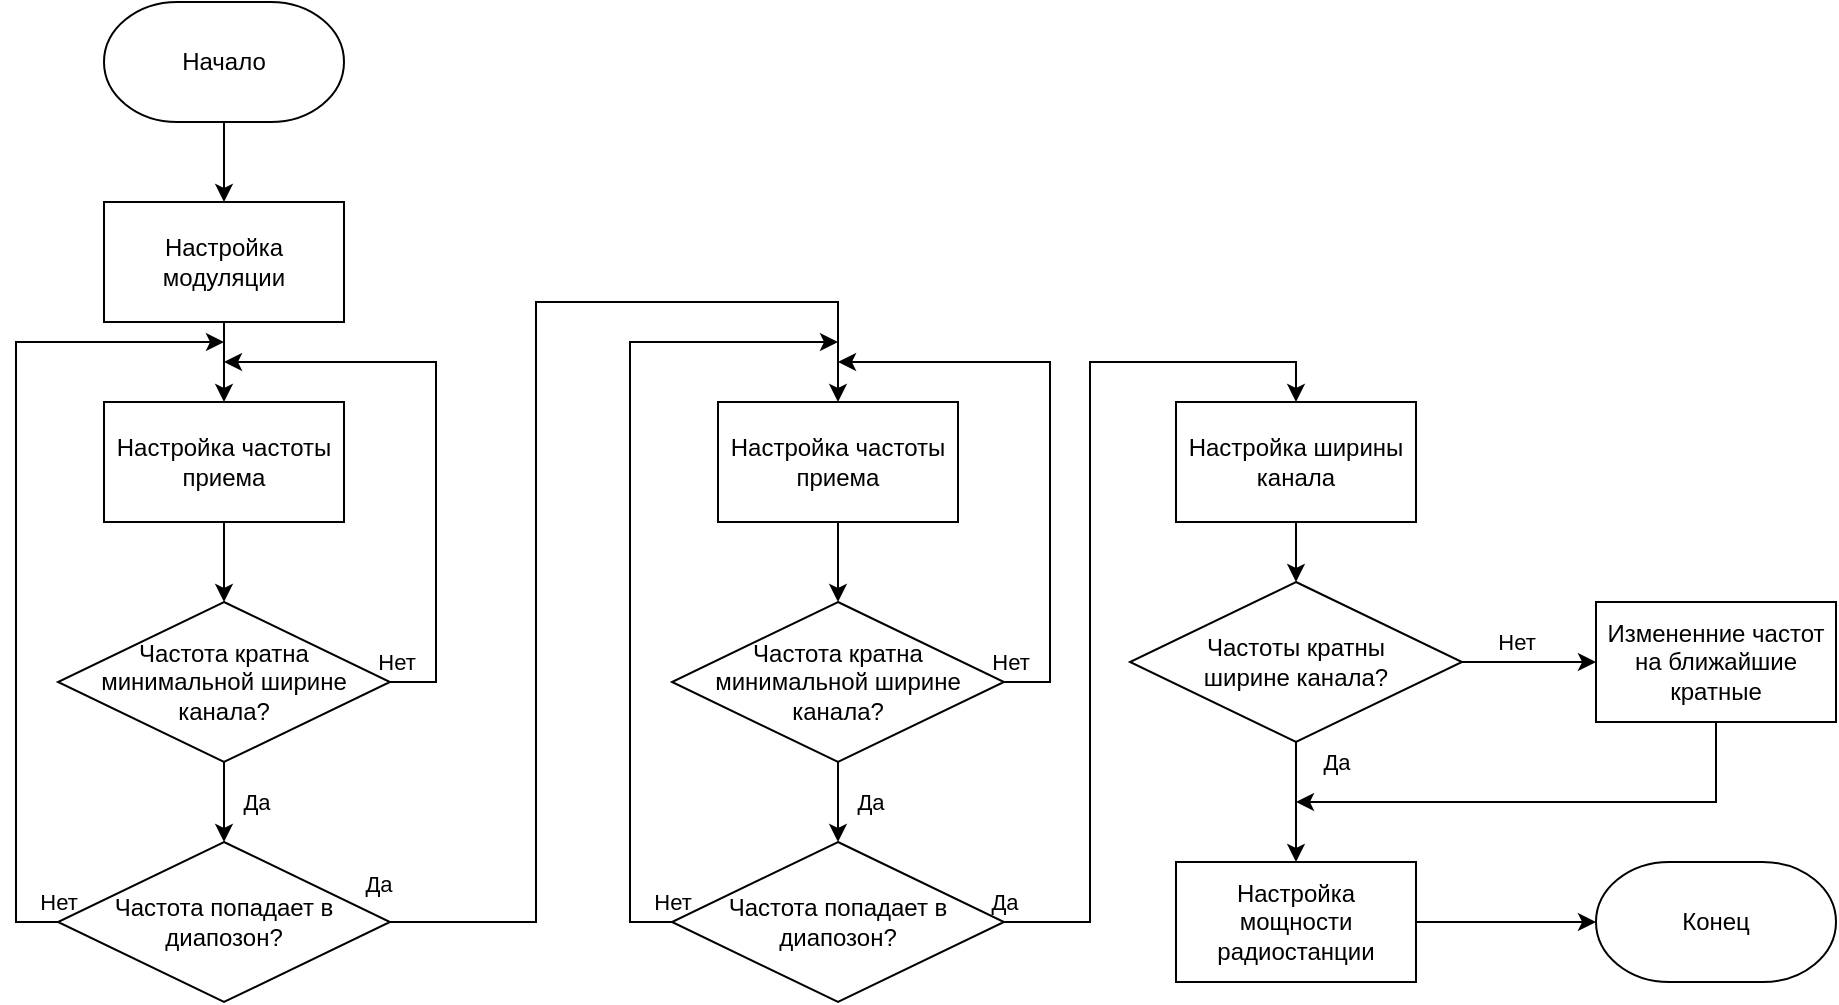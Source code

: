 <mxfile version="13.1.14" type="device"><diagram id="4kLm-xKEMjATZRyCGXiA" name="Страница 1"><mxGraphModel dx="1422" dy="884" grid="1" gridSize="10" guides="1" tooltips="1" connect="1" arrows="1" fold="1" page="1" pageScale="1" pageWidth="827" pageHeight="1169" math="0" shadow="0"><root><mxCell id="0"/><mxCell id="1" parent="0"/><mxCell id="vQ9AFR7BzI-gGagi1ahH-3" value="" style="edgeStyle=orthogonalEdgeStyle;rounded=0;orthogonalLoop=1;jettySize=auto;html=1;" edge="1" parent="1" source="vQ9AFR7BzI-gGagi1ahH-1" target="vQ9AFR7BzI-gGagi1ahH-2"><mxGeometry relative="1" as="geometry"/></mxCell><mxCell id="vQ9AFR7BzI-gGagi1ahH-1" value="Начало" style="strokeWidth=1;html=1;shape=mxgraph.flowchart.terminator;whiteSpace=wrap;" vertex="1" parent="1"><mxGeometry x="164" y="30" width="120" height="60" as="geometry"/></mxCell><mxCell id="vQ9AFR7BzI-gGagi1ahH-5" value="" style="edgeStyle=orthogonalEdgeStyle;rounded=0;orthogonalLoop=1;jettySize=auto;html=1;" edge="1" parent="1" source="vQ9AFR7BzI-gGagi1ahH-2" target="vQ9AFR7BzI-gGagi1ahH-4"><mxGeometry relative="1" as="geometry"/></mxCell><mxCell id="vQ9AFR7BzI-gGagi1ahH-2" value="Настройка модуляции" style="rounded=0;whiteSpace=wrap;html=1;strokeWidth=1;" vertex="1" parent="1"><mxGeometry x="164" y="130" width="120" height="60" as="geometry"/></mxCell><mxCell id="vQ9AFR7BzI-gGagi1ahH-7" value="" style="edgeStyle=orthogonalEdgeStyle;rounded=0;orthogonalLoop=1;jettySize=auto;html=1;" edge="1" parent="1" source="vQ9AFR7BzI-gGagi1ahH-4"><mxGeometry relative="1" as="geometry"><mxPoint x="224" y="330" as="targetPoint"/></mxGeometry></mxCell><mxCell id="vQ9AFR7BzI-gGagi1ahH-4" value="Настройка частоты приема" style="rounded=0;whiteSpace=wrap;html=1;strokeWidth=1;" vertex="1" parent="1"><mxGeometry x="164" y="230" width="120" height="60" as="geometry"/></mxCell><mxCell id="vQ9AFR7BzI-gGagi1ahH-10" value="Да" style="edgeStyle=orthogonalEdgeStyle;rounded=0;orthogonalLoop=1;jettySize=auto;html=1;" edge="1" parent="1" source="vQ9AFR7BzI-gGagi1ahH-8" target="vQ9AFR7BzI-gGagi1ahH-9"><mxGeometry y="16" relative="1" as="geometry"><mxPoint as="offset"/></mxGeometry></mxCell><mxCell id="vQ9AFR7BzI-gGagi1ahH-11" value="Нет" style="edgeStyle=orthogonalEdgeStyle;rounded=0;orthogonalLoop=1;jettySize=auto;html=1;" edge="1" parent="1" source="vQ9AFR7BzI-gGagi1ahH-8"><mxGeometry x="-0.772" y="20" relative="1" as="geometry"><mxPoint x="224" y="210" as="targetPoint"/><Array as="points"><mxPoint x="330" y="370"/><mxPoint x="330" y="210"/></Array><mxPoint as="offset"/></mxGeometry></mxCell><mxCell id="vQ9AFR7BzI-gGagi1ahH-8" value="Частота кратна минимальной ширине канала?" style="rhombus;whiteSpace=wrap;html=1;strokeWidth=1;" vertex="1" parent="1"><mxGeometry x="141" y="330" width="166" height="80" as="geometry"/></mxCell><mxCell id="vQ9AFR7BzI-gGagi1ahH-12" value="Нет" style="edgeStyle=orthogonalEdgeStyle;rounded=0;orthogonalLoop=1;jettySize=auto;html=1;" edge="1" parent="1" source="vQ9AFR7BzI-gGagi1ahH-9"><mxGeometry x="-0.851" y="-21" relative="1" as="geometry"><mxPoint x="224" y="200" as="targetPoint"/><Array as="points"><mxPoint x="120" y="490"/><mxPoint x="120" y="200"/></Array><mxPoint as="offset"/></mxGeometry></mxCell><mxCell id="vQ9AFR7BzI-gGagi1ahH-29" value="Да" style="edgeStyle=orthogonalEdgeStyle;rounded=0;orthogonalLoop=1;jettySize=auto;html=1;entryX=0.5;entryY=0;entryDx=0;entryDy=0;" edge="1" parent="1" source="vQ9AFR7BzI-gGagi1ahH-9" target="vQ9AFR7BzI-gGagi1ahH-23"><mxGeometry x="-0.685" y="79" relative="1" as="geometry"><Array as="points"><mxPoint x="380" y="490"/><mxPoint x="380" y="180"/><mxPoint x="531" y="180"/></Array><mxPoint as="offset"/></mxGeometry></mxCell><mxCell id="vQ9AFR7BzI-gGagi1ahH-9" value="Частота попадает в диапозон?" style="rhombus;whiteSpace=wrap;html=1;strokeWidth=1;" vertex="1" parent="1"><mxGeometry x="141" y="450" width="166" height="80" as="geometry"/></mxCell><mxCell id="vQ9AFR7BzI-gGagi1ahH-22" value="" style="edgeStyle=orthogonalEdgeStyle;rounded=0;orthogonalLoop=1;jettySize=auto;html=1;" edge="1" parent="1" source="vQ9AFR7BzI-gGagi1ahH-23"><mxGeometry relative="1" as="geometry"><mxPoint x="531" y="330" as="targetPoint"/></mxGeometry></mxCell><mxCell id="vQ9AFR7BzI-gGagi1ahH-23" value="Настройка частоты приема" style="rounded=0;whiteSpace=wrap;html=1;strokeWidth=1;" vertex="1" parent="1"><mxGeometry x="471" y="230" width="120" height="60" as="geometry"/></mxCell><mxCell id="vQ9AFR7BzI-gGagi1ahH-24" value="Да" style="edgeStyle=orthogonalEdgeStyle;rounded=0;orthogonalLoop=1;jettySize=auto;html=1;" edge="1" parent="1" source="vQ9AFR7BzI-gGagi1ahH-26" target="vQ9AFR7BzI-gGagi1ahH-28"><mxGeometry y="16" relative="1" as="geometry"><mxPoint as="offset"/></mxGeometry></mxCell><mxCell id="vQ9AFR7BzI-gGagi1ahH-25" value="Нет" style="edgeStyle=orthogonalEdgeStyle;rounded=0;orthogonalLoop=1;jettySize=auto;html=1;" edge="1" parent="1" source="vQ9AFR7BzI-gGagi1ahH-26"><mxGeometry x="-0.772" y="20" relative="1" as="geometry"><mxPoint x="531" y="210" as="targetPoint"/><Array as="points"><mxPoint x="637" y="370"/><mxPoint x="637" y="210"/></Array><mxPoint as="offset"/></mxGeometry></mxCell><mxCell id="vQ9AFR7BzI-gGagi1ahH-26" value="Частота кратна минимальной ширине канала?" style="rhombus;whiteSpace=wrap;html=1;strokeWidth=1;" vertex="1" parent="1"><mxGeometry x="448" y="330" width="166" height="80" as="geometry"/></mxCell><mxCell id="vQ9AFR7BzI-gGagi1ahH-27" value="Нет" style="edgeStyle=orthogonalEdgeStyle;rounded=0;orthogonalLoop=1;jettySize=auto;html=1;" edge="1" parent="1" source="vQ9AFR7BzI-gGagi1ahH-28"><mxGeometry x="-0.851" y="-21" relative="1" as="geometry"><mxPoint x="531" y="200" as="targetPoint"/><Array as="points"><mxPoint x="427" y="490"/><mxPoint x="427" y="200"/></Array><mxPoint as="offset"/></mxGeometry></mxCell><mxCell id="vQ9AFR7BzI-gGagi1ahH-34" value="Да" style="edgeStyle=orthogonalEdgeStyle;rounded=0;orthogonalLoop=1;jettySize=auto;html=1;entryX=0.5;entryY=0;entryDx=0;entryDy=0;" edge="1" parent="1" source="vQ9AFR7BzI-gGagi1ahH-28" target="vQ9AFR7BzI-gGagi1ahH-30"><mxGeometry x="-0.762" y="43" relative="1" as="geometry"><mxPoint as="offset"/></mxGeometry></mxCell><mxCell id="vQ9AFR7BzI-gGagi1ahH-28" value="Частота попадает в диапозон?" style="rhombus;whiteSpace=wrap;html=1;strokeWidth=1;" vertex="1" parent="1"><mxGeometry x="448" y="450" width="166" height="80" as="geometry"/></mxCell><mxCell id="vQ9AFR7BzI-gGagi1ahH-36" value="" style="edgeStyle=orthogonalEdgeStyle;rounded=0;orthogonalLoop=1;jettySize=auto;html=1;" edge="1" parent="1" source="vQ9AFR7BzI-gGagi1ahH-30" target="vQ9AFR7BzI-gGagi1ahH-35"><mxGeometry relative="1" as="geometry"/></mxCell><mxCell id="vQ9AFR7BzI-gGagi1ahH-30" value="Настройка ширины канала" style="rounded=0;whiteSpace=wrap;html=1;strokeWidth=1;" vertex="1" parent="1"><mxGeometry x="700" y="230" width="120" height="60" as="geometry"/></mxCell><mxCell id="vQ9AFR7BzI-gGagi1ahH-39" value="Да" style="edgeStyle=orthogonalEdgeStyle;rounded=0;orthogonalLoop=1;jettySize=auto;html=1;" edge="1" parent="1" source="vQ9AFR7BzI-gGagi1ahH-35" target="vQ9AFR7BzI-gGagi1ahH-38"><mxGeometry x="-0.667" y="20" relative="1" as="geometry"><mxPoint as="offset"/></mxGeometry></mxCell><mxCell id="vQ9AFR7BzI-gGagi1ahH-41" value="Нет&lt;br&gt;" style="edgeStyle=orthogonalEdgeStyle;rounded=0;orthogonalLoop=1;jettySize=auto;html=1;" edge="1" parent="1" source="vQ9AFR7BzI-gGagi1ahH-35" target="vQ9AFR7BzI-gGagi1ahH-40"><mxGeometry x="-0.194" y="10" relative="1" as="geometry"><mxPoint as="offset"/></mxGeometry></mxCell><mxCell id="vQ9AFR7BzI-gGagi1ahH-35" value="Частоты кратны &lt;br&gt;ширине канала?" style="rhombus;whiteSpace=wrap;html=1;strokeWidth=1;" vertex="1" parent="1"><mxGeometry x="677" y="320" width="166" height="80" as="geometry"/></mxCell><mxCell id="vQ9AFR7BzI-gGagi1ahH-46" style="edgeStyle=orthogonalEdgeStyle;rounded=0;orthogonalLoop=1;jettySize=auto;html=1;" edge="1" parent="1" source="vQ9AFR7BzI-gGagi1ahH-38" target="vQ9AFR7BzI-gGagi1ahH-43"><mxGeometry relative="1" as="geometry"/></mxCell><mxCell id="vQ9AFR7BzI-gGagi1ahH-38" value="Настройка мощности радиостанции" style="rounded=0;whiteSpace=wrap;html=1;strokeWidth=1;" vertex="1" parent="1"><mxGeometry x="700" y="460" width="120" height="60" as="geometry"/></mxCell><mxCell id="vQ9AFR7BzI-gGagi1ahH-42" style="edgeStyle=orthogonalEdgeStyle;rounded=0;orthogonalLoop=1;jettySize=auto;html=1;" edge="1" parent="1" source="vQ9AFR7BzI-gGagi1ahH-40"><mxGeometry relative="1" as="geometry"><mxPoint x="760" y="430" as="targetPoint"/><Array as="points"><mxPoint x="970" y="430"/><mxPoint x="760" y="430"/></Array></mxGeometry></mxCell><mxCell id="vQ9AFR7BzI-gGagi1ahH-40" value="Измененние частот на ближайшие кратные" style="rounded=0;whiteSpace=wrap;html=1;strokeWidth=1;" vertex="1" parent="1"><mxGeometry x="910" y="330" width="120" height="60" as="geometry"/></mxCell><mxCell id="vQ9AFR7BzI-gGagi1ahH-43" value="Конец" style="strokeWidth=1;html=1;shape=mxgraph.flowchart.terminator;whiteSpace=wrap;" vertex="1" parent="1"><mxGeometry x="910" y="460" width="120" height="60" as="geometry"/></mxCell></root></mxGraphModel></diagram></mxfile>